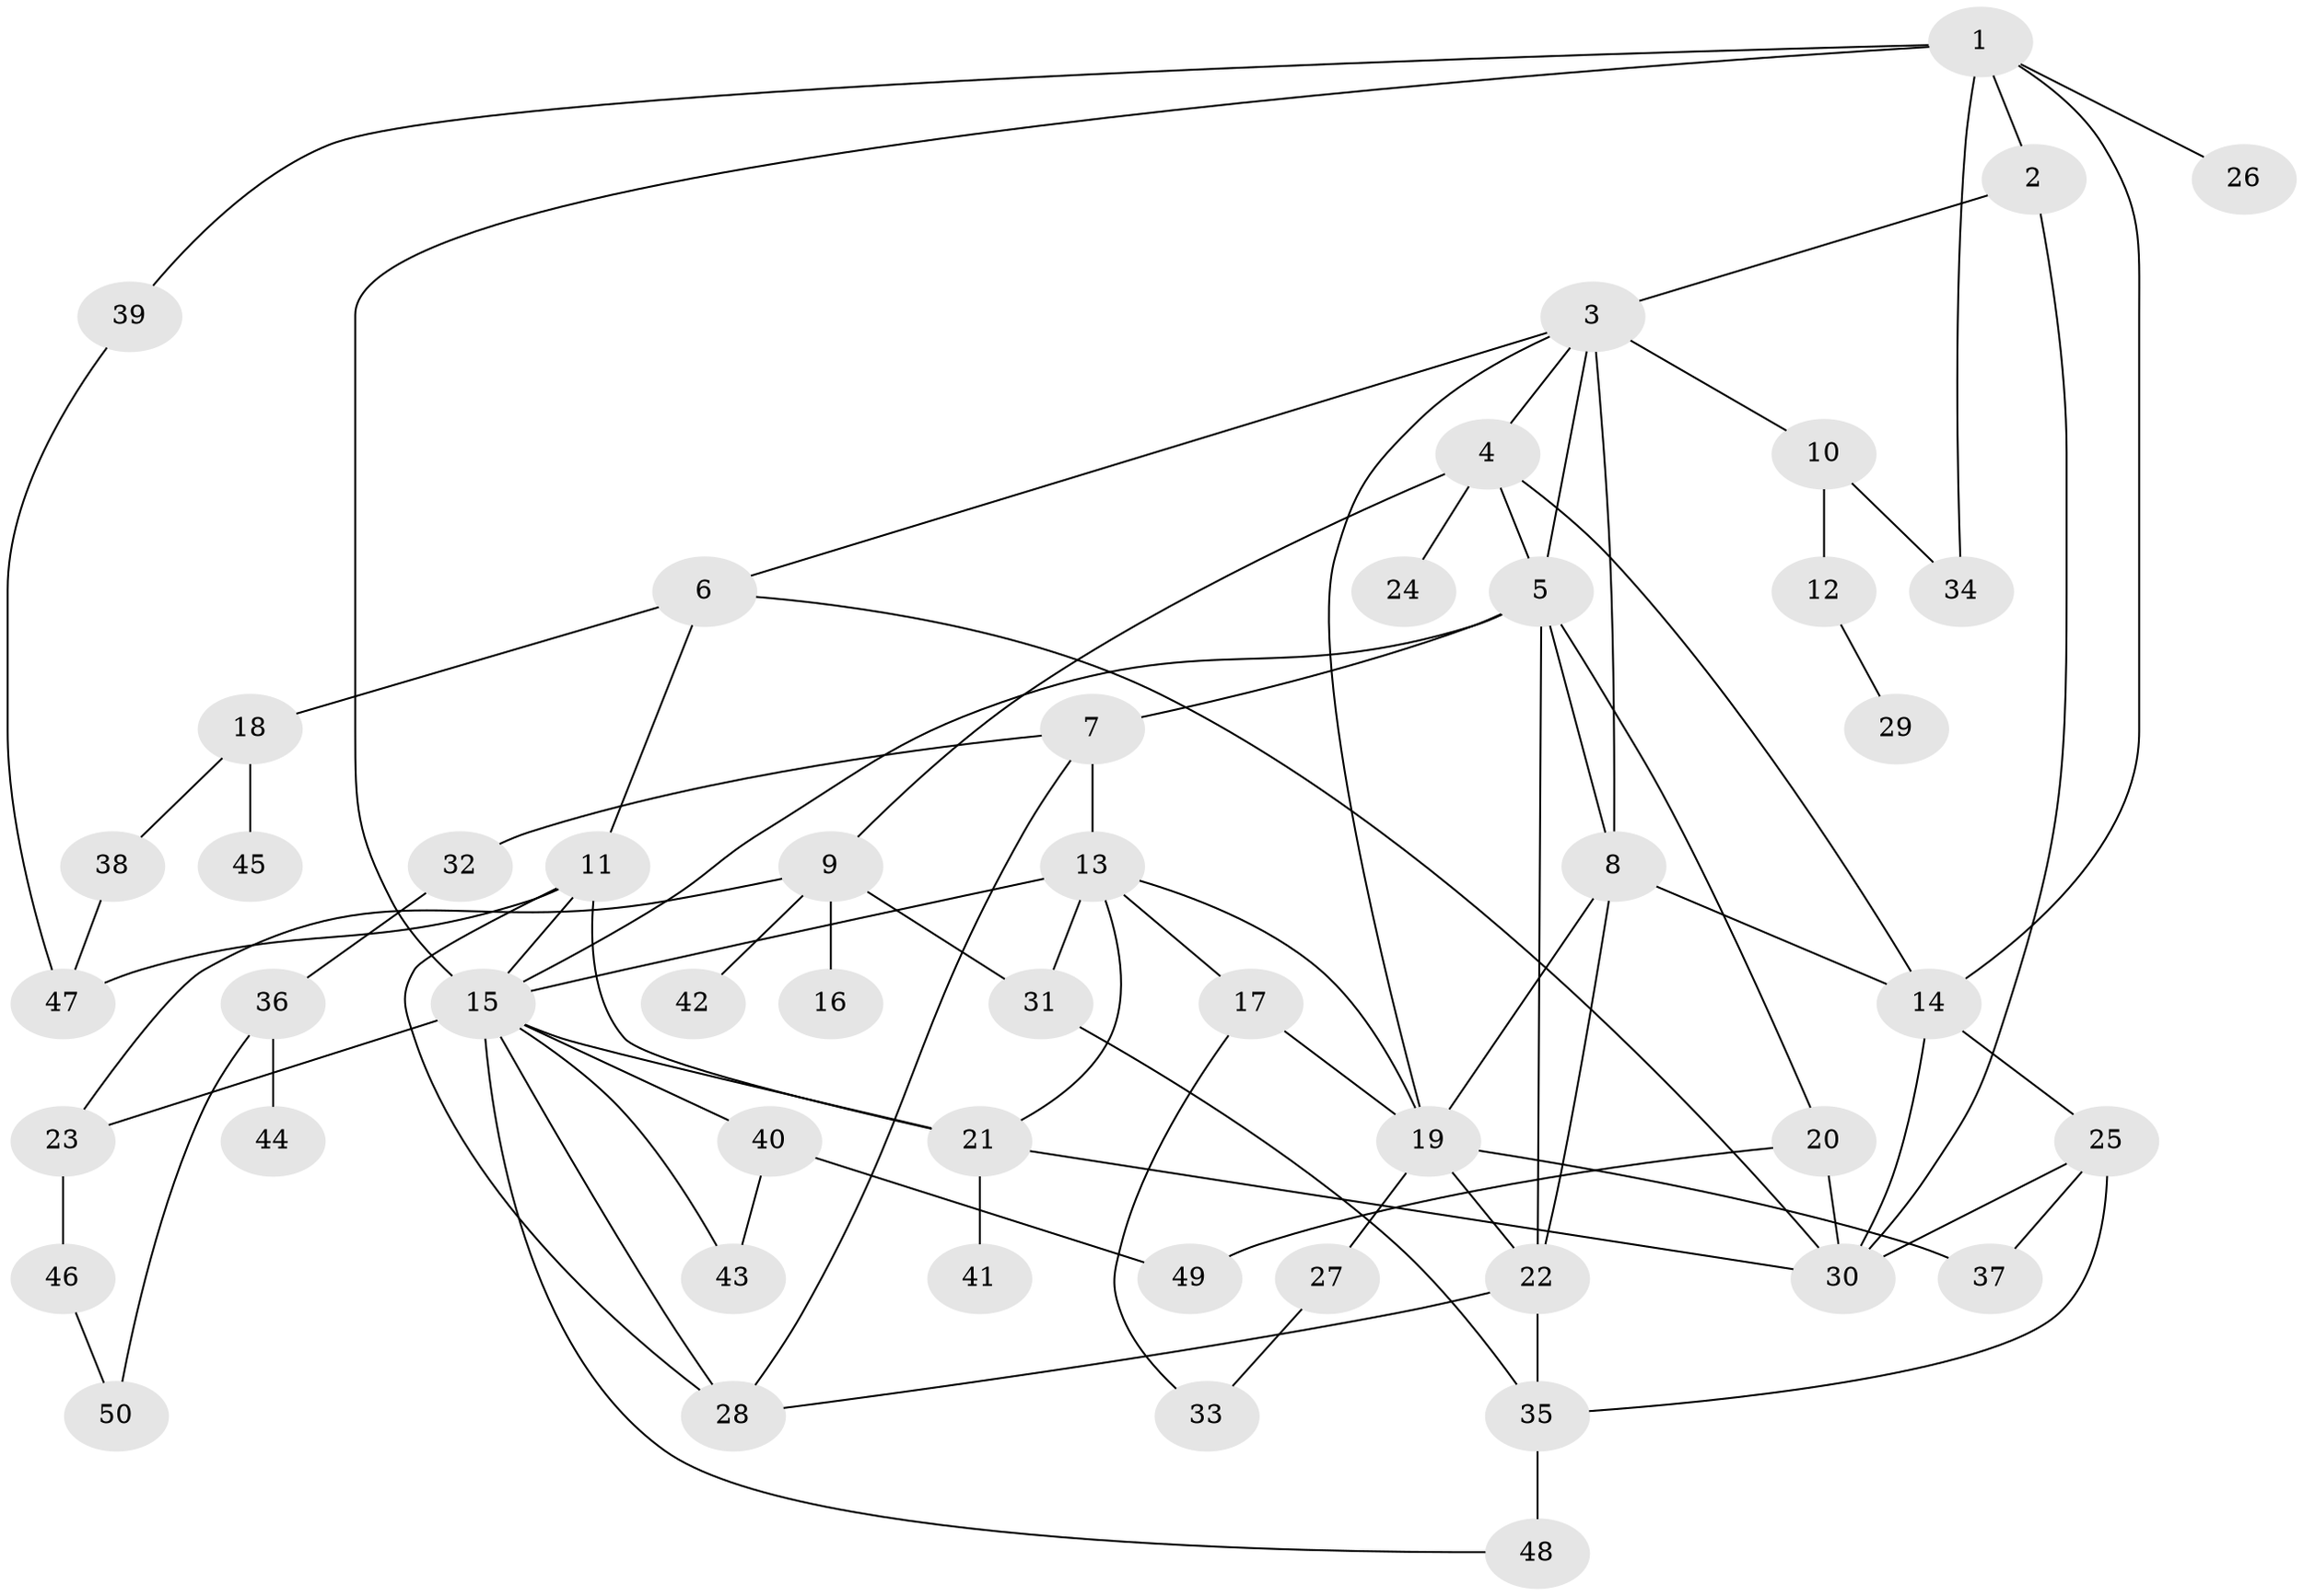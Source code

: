 // original degree distribution, {7: 0.030303030303030304, 3: 0.2222222222222222, 8: 0.010101010101010102, 6: 0.04040404040404041, 5: 0.050505050505050504, 4: 0.13131313131313133, 2: 0.29292929292929293, 1: 0.2222222222222222}
// Generated by graph-tools (version 1.1) at 2025/34/03/09/25 02:34:04]
// undirected, 50 vertices, 84 edges
graph export_dot {
graph [start="1"]
  node [color=gray90,style=filled];
  1;
  2;
  3;
  4;
  5;
  6;
  7;
  8;
  9;
  10;
  11;
  12;
  13;
  14;
  15;
  16;
  17;
  18;
  19;
  20;
  21;
  22;
  23;
  24;
  25;
  26;
  27;
  28;
  29;
  30;
  31;
  32;
  33;
  34;
  35;
  36;
  37;
  38;
  39;
  40;
  41;
  42;
  43;
  44;
  45;
  46;
  47;
  48;
  49;
  50;
  1 -- 2 [weight=1.0];
  1 -- 14 [weight=1.0];
  1 -- 15 [weight=1.0];
  1 -- 26 [weight=1.0];
  1 -- 34 [weight=1.0];
  1 -- 39 [weight=1.0];
  2 -- 3 [weight=1.0];
  2 -- 30 [weight=1.0];
  3 -- 4 [weight=1.0];
  3 -- 5 [weight=1.0];
  3 -- 6 [weight=1.0];
  3 -- 8 [weight=1.0];
  3 -- 10 [weight=1.0];
  3 -- 19 [weight=1.0];
  4 -- 5 [weight=1.0];
  4 -- 9 [weight=1.0];
  4 -- 14 [weight=1.0];
  4 -- 24 [weight=1.0];
  5 -- 7 [weight=1.0];
  5 -- 8 [weight=1.0];
  5 -- 15 [weight=1.0];
  5 -- 20 [weight=1.0];
  5 -- 22 [weight=1.0];
  6 -- 11 [weight=1.0];
  6 -- 18 [weight=1.0];
  6 -- 30 [weight=1.0];
  7 -- 13 [weight=2.0];
  7 -- 28 [weight=1.0];
  7 -- 32 [weight=1.0];
  8 -- 14 [weight=1.0];
  8 -- 19 [weight=1.0];
  8 -- 22 [weight=1.0];
  9 -- 16 [weight=1.0];
  9 -- 23 [weight=1.0];
  9 -- 31 [weight=1.0];
  9 -- 42 [weight=1.0];
  10 -- 12 [weight=1.0];
  10 -- 34 [weight=1.0];
  11 -- 15 [weight=2.0];
  11 -- 21 [weight=1.0];
  11 -- 28 [weight=1.0];
  11 -- 47 [weight=1.0];
  12 -- 29 [weight=1.0];
  13 -- 15 [weight=1.0];
  13 -- 17 [weight=1.0];
  13 -- 19 [weight=1.0];
  13 -- 21 [weight=1.0];
  13 -- 31 [weight=1.0];
  14 -- 25 [weight=1.0];
  14 -- 30 [weight=1.0];
  15 -- 21 [weight=1.0];
  15 -- 23 [weight=1.0];
  15 -- 28 [weight=1.0];
  15 -- 40 [weight=1.0];
  15 -- 43 [weight=1.0];
  15 -- 48 [weight=1.0];
  17 -- 19 [weight=1.0];
  17 -- 33 [weight=1.0];
  18 -- 38 [weight=1.0];
  18 -- 45 [weight=1.0];
  19 -- 22 [weight=1.0];
  19 -- 27 [weight=1.0];
  19 -- 37 [weight=1.0];
  20 -- 30 [weight=1.0];
  20 -- 49 [weight=1.0];
  21 -- 30 [weight=1.0];
  21 -- 41 [weight=1.0];
  22 -- 28 [weight=1.0];
  22 -- 35 [weight=2.0];
  23 -- 46 [weight=1.0];
  25 -- 30 [weight=1.0];
  25 -- 35 [weight=1.0];
  25 -- 37 [weight=1.0];
  27 -- 33 [weight=1.0];
  31 -- 35 [weight=1.0];
  32 -- 36 [weight=1.0];
  35 -- 48 [weight=3.0];
  36 -- 44 [weight=1.0];
  36 -- 50 [weight=1.0];
  38 -- 47 [weight=1.0];
  39 -- 47 [weight=1.0];
  40 -- 43 [weight=1.0];
  40 -- 49 [weight=1.0];
  46 -- 50 [weight=1.0];
}
